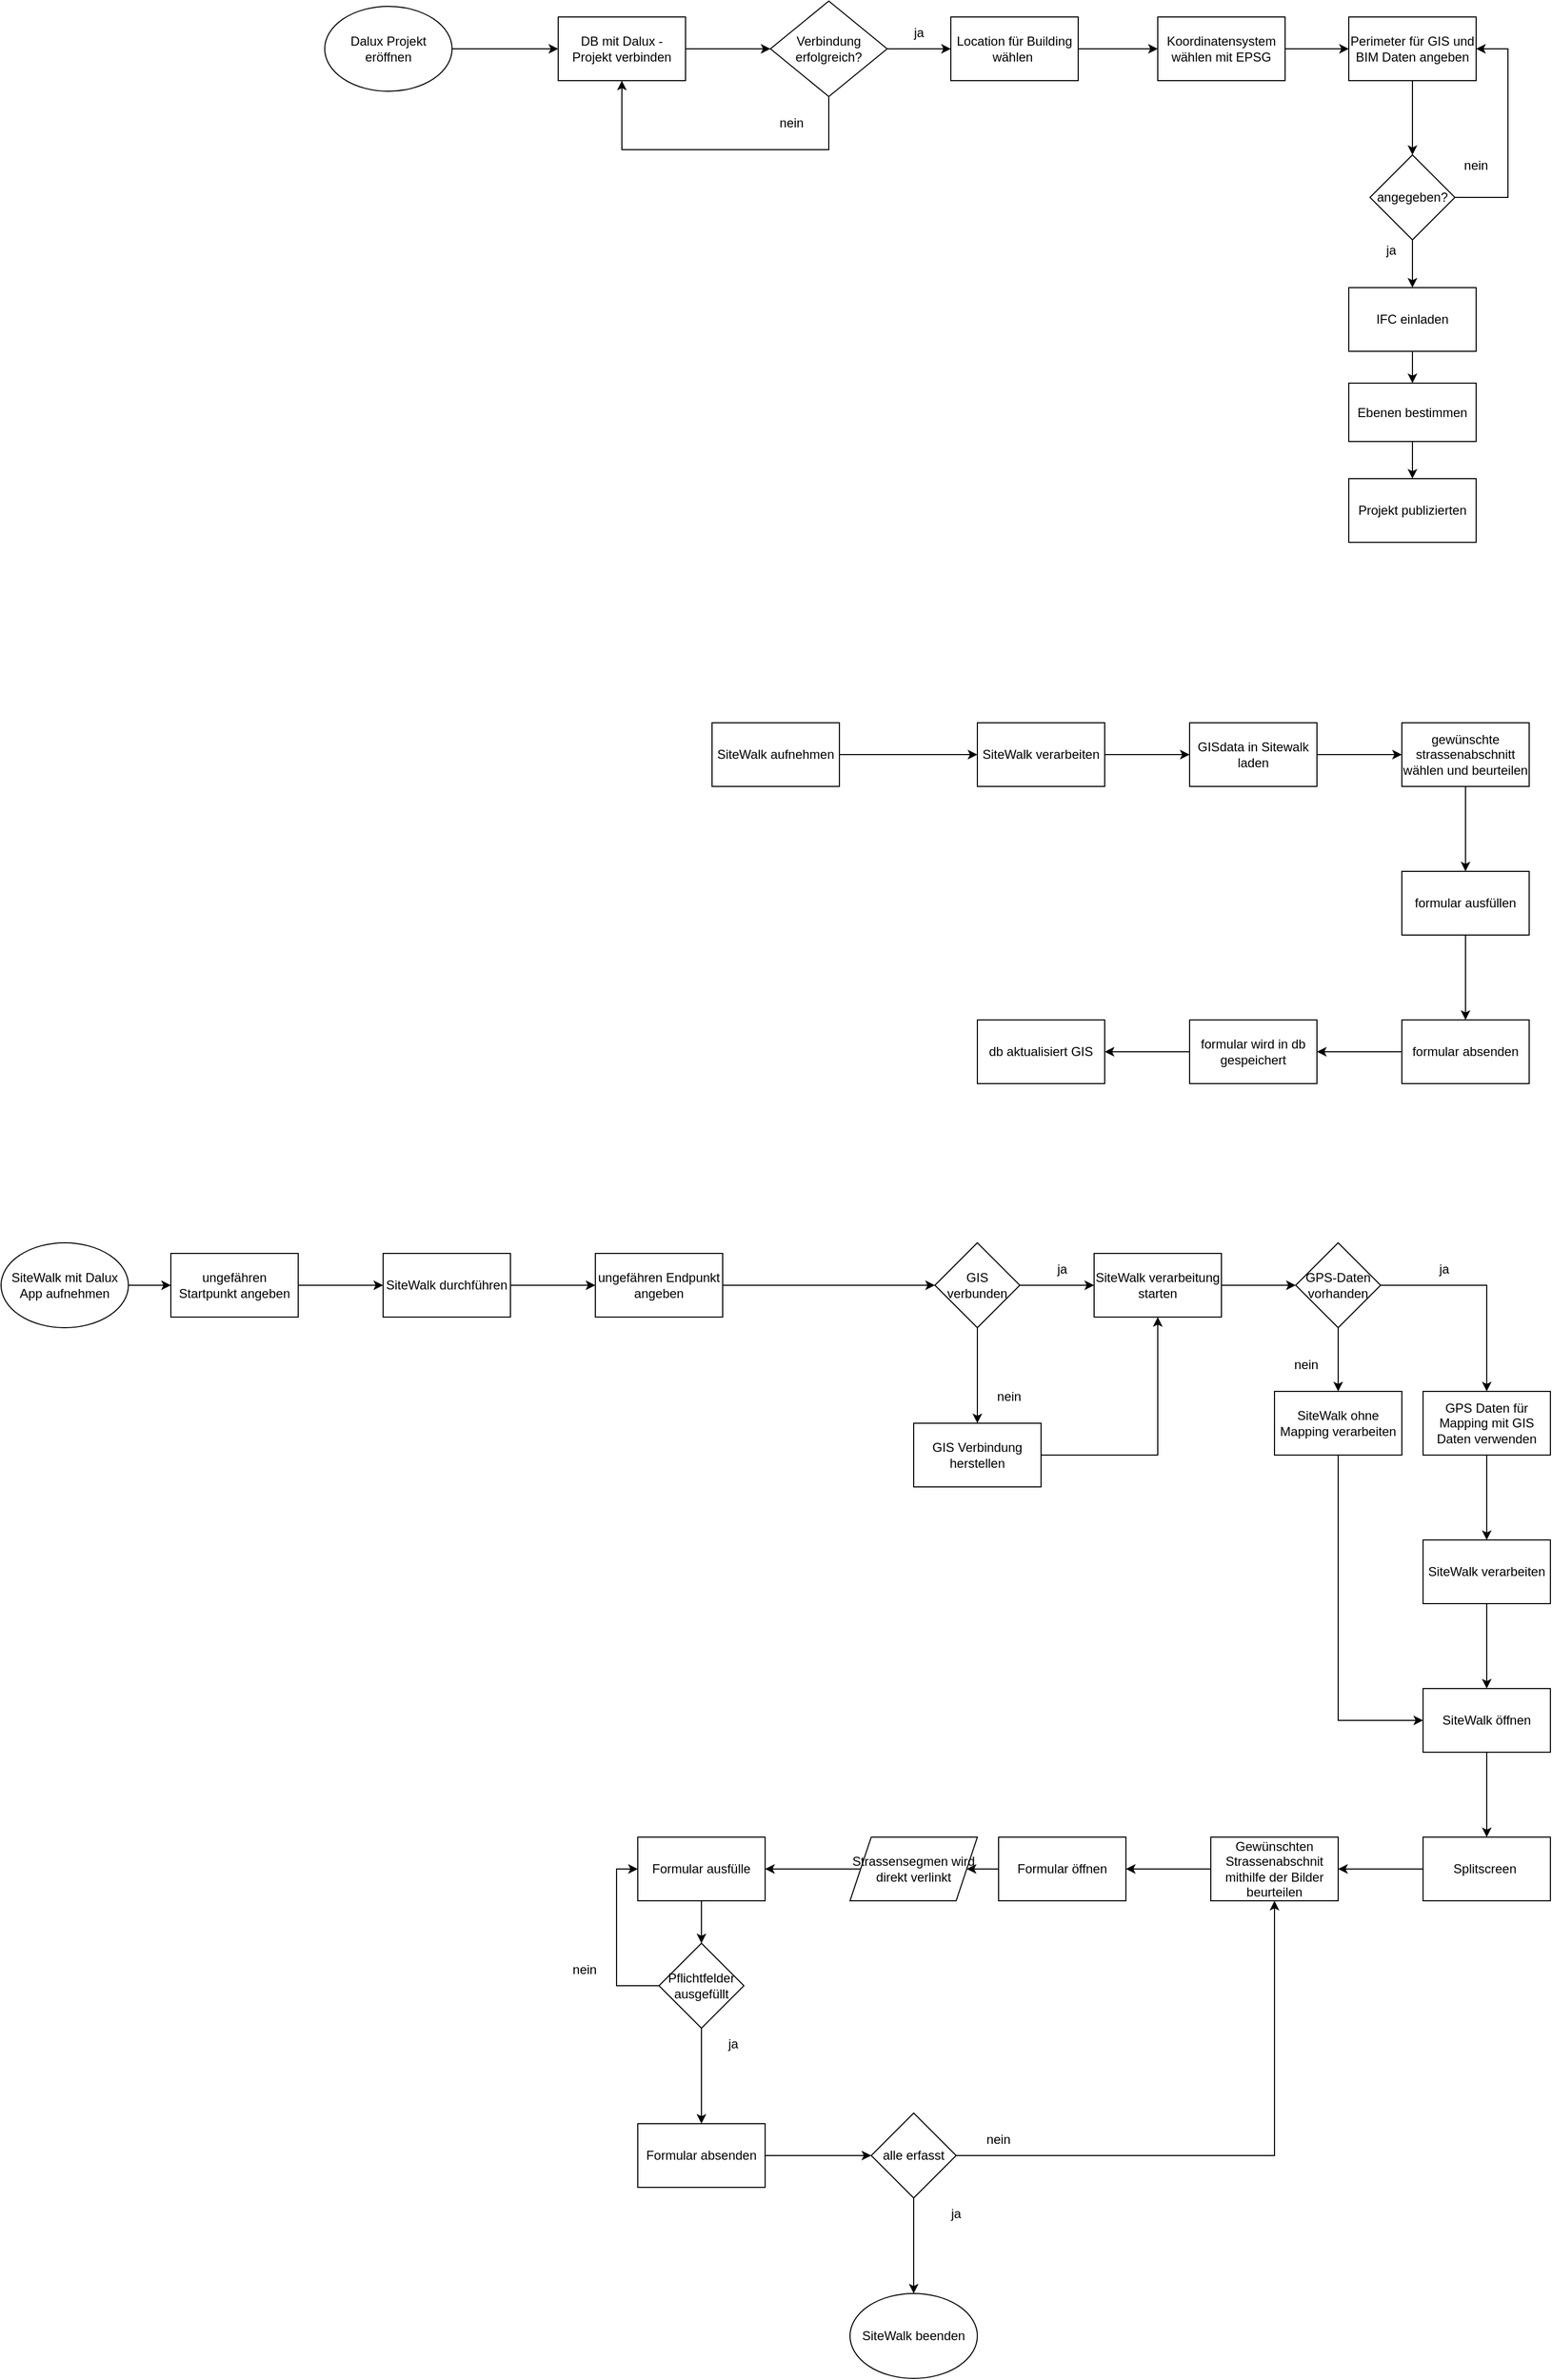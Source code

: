 <mxfile version="26.1.1">
  <diagram name="Seite-1" id="MHqBXCXjRd9fJwDm4RIQ">
    <mxGraphModel dx="3303" dy="1538" grid="1" gridSize="10" guides="1" tooltips="1" connect="1" arrows="1" fold="1" page="1" pageScale="1" pageWidth="827" pageHeight="1169" math="0" shadow="0">
      <root>
        <mxCell id="0" />
        <mxCell id="1" parent="0" />
        <mxCell id="FEtOOQ8i8liFEY_be7Ls-3" value="" style="edgeStyle=orthogonalEdgeStyle;rounded=0;orthogonalLoop=1;jettySize=auto;html=1;" parent="1" source="FEtOOQ8i8liFEY_be7Ls-1" target="FEtOOQ8i8liFEY_be7Ls-2" edge="1">
          <mxGeometry relative="1" as="geometry" />
        </mxCell>
        <mxCell id="FEtOOQ8i8liFEY_be7Ls-1" value="SiteWalk aufnehmen" style="rounded=0;whiteSpace=wrap;html=1;" parent="1" vertex="1">
          <mxGeometry x="10" y="710" width="120" height="60" as="geometry" />
        </mxCell>
        <mxCell id="FEtOOQ8i8liFEY_be7Ls-35" value="" style="edgeStyle=orthogonalEdgeStyle;rounded=0;orthogonalLoop=1;jettySize=auto;html=1;" parent="1" source="FEtOOQ8i8liFEY_be7Ls-2" target="FEtOOQ8i8liFEY_be7Ls-34" edge="1">
          <mxGeometry relative="1" as="geometry" />
        </mxCell>
        <mxCell id="FEtOOQ8i8liFEY_be7Ls-2" value="SiteWalk verarbeiten" style="whiteSpace=wrap;html=1;rounded=0;" parent="1" vertex="1">
          <mxGeometry x="260" y="710" width="120" height="60" as="geometry" />
        </mxCell>
        <mxCell id="FEtOOQ8i8liFEY_be7Ls-8" value="" style="edgeStyle=orthogonalEdgeStyle;rounded=0;orthogonalLoop=1;jettySize=auto;html=1;" parent="1" source="FEtOOQ8i8liFEY_be7Ls-6" edge="1">
          <mxGeometry relative="1" as="geometry">
            <mxPoint x="65" y="75" as="targetPoint" />
          </mxGeometry>
        </mxCell>
        <mxCell id="FEtOOQ8i8liFEY_be7Ls-6" value="DB mit Dalux - Projekt verbinden" style="rounded=0;whiteSpace=wrap;html=1;" parent="1" vertex="1">
          <mxGeometry x="-135" y="45" width="120" height="60" as="geometry" />
        </mxCell>
        <mxCell id="FEtOOQ8i8liFEY_be7Ls-13" value="" style="edgeStyle=orthogonalEdgeStyle;rounded=0;orthogonalLoop=1;jettySize=auto;html=1;" parent="1" source="FEtOOQ8i8liFEY_be7Ls-11" target="FEtOOQ8i8liFEY_be7Ls-12" edge="1">
          <mxGeometry relative="1" as="geometry" />
        </mxCell>
        <mxCell id="FEtOOQ8i8liFEY_be7Ls-19" style="edgeStyle=orthogonalEdgeStyle;rounded=0;orthogonalLoop=1;jettySize=auto;html=1;entryX=0.5;entryY=1;entryDx=0;entryDy=0;exitX=0.5;exitY=1;exitDx=0;exitDy=0;" parent="1" source="FEtOOQ8i8liFEY_be7Ls-11" target="FEtOOQ8i8liFEY_be7Ls-6" edge="1">
          <mxGeometry relative="1" as="geometry">
            <Array as="points">
              <mxPoint x="120" y="170" />
              <mxPoint x="-75" y="170" />
            </Array>
          </mxGeometry>
        </mxCell>
        <mxCell id="FEtOOQ8i8liFEY_be7Ls-11" value="Verbindung erfolgreich?" style="rhombus;whiteSpace=wrap;html=1;" parent="1" vertex="1">
          <mxGeometry x="65" y="30" width="110" height="90" as="geometry" />
        </mxCell>
        <mxCell id="geXtdiIoarMpO1agwRRF-78" style="edgeStyle=orthogonalEdgeStyle;rounded=0;orthogonalLoop=1;jettySize=auto;html=1;entryX=0;entryY=0.5;entryDx=0;entryDy=0;" edge="1" parent="1" source="FEtOOQ8i8liFEY_be7Ls-12" target="FEtOOQ8i8liFEY_be7Ls-30">
          <mxGeometry relative="1" as="geometry" />
        </mxCell>
        <mxCell id="FEtOOQ8i8liFEY_be7Ls-12" value="Location für Building wählen&amp;nbsp;" style="whiteSpace=wrap;html=1;" parent="1" vertex="1">
          <mxGeometry x="235" y="45" width="120" height="60" as="geometry" />
        </mxCell>
        <mxCell id="FEtOOQ8i8liFEY_be7Ls-16" value="ja" style="text;html=1;align=center;verticalAlign=middle;whiteSpace=wrap;rounded=0;" parent="1" vertex="1">
          <mxGeometry x="175" y="45" width="60" height="30" as="geometry" />
        </mxCell>
        <mxCell id="FEtOOQ8i8liFEY_be7Ls-20" value="nein" style="text;html=1;align=center;verticalAlign=middle;whiteSpace=wrap;rounded=0;" parent="1" vertex="1">
          <mxGeometry x="55" y="130" width="60" height="30" as="geometry" />
        </mxCell>
        <mxCell id="FEtOOQ8i8liFEY_be7Ls-24" value="" style="edgeStyle=orthogonalEdgeStyle;rounded=0;orthogonalLoop=1;jettySize=auto;html=1;" parent="1" source="FEtOOQ8i8liFEY_be7Ls-21" target="FEtOOQ8i8liFEY_be7Ls-23" edge="1">
          <mxGeometry relative="1" as="geometry" />
        </mxCell>
        <mxCell id="FEtOOQ8i8liFEY_be7Ls-21" value="Perimeter für GIS und BIM Daten angeben" style="whiteSpace=wrap;html=1;" parent="1" vertex="1">
          <mxGeometry x="610" y="45" width="120" height="60" as="geometry" />
        </mxCell>
        <mxCell id="FEtOOQ8i8liFEY_be7Ls-26" value="" style="edgeStyle=orthogonalEdgeStyle;rounded=0;orthogonalLoop=1;jettySize=auto;html=1;" parent="1" source="FEtOOQ8i8liFEY_be7Ls-23" target="FEtOOQ8i8liFEY_be7Ls-25" edge="1">
          <mxGeometry relative="1" as="geometry" />
        </mxCell>
        <mxCell id="FEtOOQ8i8liFEY_be7Ls-27" style="edgeStyle=orthogonalEdgeStyle;rounded=0;orthogonalLoop=1;jettySize=auto;html=1;entryX=1;entryY=0.5;entryDx=0;entryDy=0;exitX=1;exitY=0.5;exitDx=0;exitDy=0;" parent="1" source="FEtOOQ8i8liFEY_be7Ls-23" target="FEtOOQ8i8liFEY_be7Ls-21" edge="1">
          <mxGeometry relative="1" as="geometry">
            <Array as="points">
              <mxPoint x="760" y="215" />
              <mxPoint x="760" y="75" />
            </Array>
          </mxGeometry>
        </mxCell>
        <mxCell id="FEtOOQ8i8liFEY_be7Ls-23" value="angegeben?" style="rhombus;whiteSpace=wrap;html=1;" parent="1" vertex="1">
          <mxGeometry x="630" y="175" width="80" height="80" as="geometry" />
        </mxCell>
        <mxCell id="FEtOOQ8i8liFEY_be7Ls-29" value="" style="edgeStyle=orthogonalEdgeStyle;rounded=0;orthogonalLoop=1;jettySize=auto;html=1;" parent="1" source="FEtOOQ8i8liFEY_be7Ls-25" target="FEtOOQ8i8liFEY_be7Ls-28" edge="1">
          <mxGeometry relative="1" as="geometry" />
        </mxCell>
        <mxCell id="FEtOOQ8i8liFEY_be7Ls-25" value="IFC einladen" style="whiteSpace=wrap;html=1;" parent="1" vertex="1">
          <mxGeometry x="610" y="300" width="120" height="60" as="geometry" />
        </mxCell>
        <mxCell id="FEtOOQ8i8liFEY_be7Ls-32" value="" style="edgeStyle=orthogonalEdgeStyle;rounded=0;orthogonalLoop=1;jettySize=auto;html=1;" parent="1" source="FEtOOQ8i8liFEY_be7Ls-28" target="FEtOOQ8i8liFEY_be7Ls-33" edge="1">
          <mxGeometry relative="1" as="geometry">
            <mxPoint x="670" y="617.5" as="targetPoint" />
          </mxGeometry>
        </mxCell>
        <mxCell id="FEtOOQ8i8liFEY_be7Ls-28" value="Ebenen bestimmen" style="whiteSpace=wrap;html=1;" parent="1" vertex="1">
          <mxGeometry x="610" y="390" width="120" height="55" as="geometry" />
        </mxCell>
        <mxCell id="geXtdiIoarMpO1agwRRF-79" style="edgeStyle=orthogonalEdgeStyle;rounded=0;orthogonalLoop=1;jettySize=auto;html=1;exitX=1;exitY=0.5;exitDx=0;exitDy=0;entryX=0;entryY=0.5;entryDx=0;entryDy=0;" edge="1" parent="1" source="FEtOOQ8i8liFEY_be7Ls-30" target="FEtOOQ8i8liFEY_be7Ls-21">
          <mxGeometry relative="1" as="geometry" />
        </mxCell>
        <mxCell id="FEtOOQ8i8liFEY_be7Ls-30" value="Koordinatensystem wählen mit EPSG" style="rounded=0;whiteSpace=wrap;html=1;" parent="1" vertex="1">
          <mxGeometry x="430" y="45" width="120" height="60" as="geometry" />
        </mxCell>
        <mxCell id="FEtOOQ8i8liFEY_be7Ls-33" value="Projekt publizierten" style="rounded=0;whiteSpace=wrap;html=1;" parent="1" vertex="1">
          <mxGeometry x="610" y="480" width="120" height="60" as="geometry" />
        </mxCell>
        <mxCell id="FEtOOQ8i8liFEY_be7Ls-37" value="" style="edgeStyle=orthogonalEdgeStyle;rounded=0;orthogonalLoop=1;jettySize=auto;html=1;" parent="1" source="FEtOOQ8i8liFEY_be7Ls-34" target="FEtOOQ8i8liFEY_be7Ls-36" edge="1">
          <mxGeometry relative="1" as="geometry" />
        </mxCell>
        <mxCell id="FEtOOQ8i8liFEY_be7Ls-34" value="GISdata in Sitewalk laden" style="whiteSpace=wrap;html=1;rounded=0;" parent="1" vertex="1">
          <mxGeometry x="460" y="710" width="120" height="60" as="geometry" />
        </mxCell>
        <mxCell id="FEtOOQ8i8liFEY_be7Ls-39" value="" style="edgeStyle=orthogonalEdgeStyle;rounded=0;orthogonalLoop=1;jettySize=auto;html=1;" parent="1" source="FEtOOQ8i8liFEY_be7Ls-36" target="FEtOOQ8i8liFEY_be7Ls-38" edge="1">
          <mxGeometry relative="1" as="geometry" />
        </mxCell>
        <mxCell id="FEtOOQ8i8liFEY_be7Ls-36" value="gewünschte strassenabschnitt wählen und beurteilen" style="whiteSpace=wrap;html=1;rounded=0;" parent="1" vertex="1">
          <mxGeometry x="660" y="710" width="120" height="60" as="geometry" />
        </mxCell>
        <mxCell id="FEtOOQ8i8liFEY_be7Ls-41" value="" style="edgeStyle=orthogonalEdgeStyle;rounded=0;orthogonalLoop=1;jettySize=auto;html=1;" parent="1" source="FEtOOQ8i8liFEY_be7Ls-38" target="FEtOOQ8i8liFEY_be7Ls-40" edge="1">
          <mxGeometry relative="1" as="geometry" />
        </mxCell>
        <mxCell id="FEtOOQ8i8liFEY_be7Ls-38" value="formular ausfüllen" style="whiteSpace=wrap;html=1;rounded=0;" parent="1" vertex="1">
          <mxGeometry x="660" y="850" width="120" height="60" as="geometry" />
        </mxCell>
        <mxCell id="FEtOOQ8i8liFEY_be7Ls-43" value="" style="edgeStyle=orthogonalEdgeStyle;rounded=0;orthogonalLoop=1;jettySize=auto;html=1;" parent="1" source="FEtOOQ8i8liFEY_be7Ls-40" target="FEtOOQ8i8liFEY_be7Ls-42" edge="1">
          <mxGeometry relative="1" as="geometry" />
        </mxCell>
        <mxCell id="FEtOOQ8i8liFEY_be7Ls-40" value="formular absenden" style="whiteSpace=wrap;html=1;rounded=0;" parent="1" vertex="1">
          <mxGeometry x="660" y="990" width="120" height="60" as="geometry" />
        </mxCell>
        <mxCell id="FEtOOQ8i8liFEY_be7Ls-45" value="" style="edgeStyle=orthogonalEdgeStyle;rounded=0;orthogonalLoop=1;jettySize=auto;html=1;" parent="1" source="FEtOOQ8i8liFEY_be7Ls-42" target="FEtOOQ8i8liFEY_be7Ls-44" edge="1">
          <mxGeometry relative="1" as="geometry" />
        </mxCell>
        <mxCell id="FEtOOQ8i8liFEY_be7Ls-42" value="formular wird in db gespeichert" style="whiteSpace=wrap;html=1;rounded=0;" parent="1" vertex="1">
          <mxGeometry x="460" y="990" width="120" height="60" as="geometry" />
        </mxCell>
        <mxCell id="FEtOOQ8i8liFEY_be7Ls-44" value="db aktualisiert GIS" style="whiteSpace=wrap;html=1;rounded=0;" parent="1" vertex="1">
          <mxGeometry x="260" y="990" width="120" height="60" as="geometry" />
        </mxCell>
        <mxCell id="geXtdiIoarMpO1agwRRF-21" value="" style="edgeStyle=orthogonalEdgeStyle;rounded=0;orthogonalLoop=1;jettySize=auto;html=1;" edge="1" parent="1" source="geXtdiIoarMpO1agwRRF-6" target="geXtdiIoarMpO1agwRRF-20">
          <mxGeometry relative="1" as="geometry" />
        </mxCell>
        <mxCell id="geXtdiIoarMpO1agwRRF-6" value="SiteWalk verarbeitung starten" style="whiteSpace=wrap;html=1;rounded=0;" vertex="1" parent="1">
          <mxGeometry x="370" y="1210" width="120" height="60" as="geometry" />
        </mxCell>
        <mxCell id="geXtdiIoarMpO1agwRRF-10" value="" style="edgeStyle=orthogonalEdgeStyle;rounded=0;orthogonalLoop=1;jettySize=auto;html=1;" edge="1" parent="1" source="geXtdiIoarMpO1agwRRF-8" target="geXtdiIoarMpO1agwRRF-6">
          <mxGeometry relative="1" as="geometry" />
        </mxCell>
        <mxCell id="geXtdiIoarMpO1agwRRF-14" value="" style="edgeStyle=orthogonalEdgeStyle;rounded=0;orthogonalLoop=1;jettySize=auto;html=1;" edge="1" parent="1" source="geXtdiIoarMpO1agwRRF-8" target="geXtdiIoarMpO1agwRRF-13">
          <mxGeometry relative="1" as="geometry" />
        </mxCell>
        <mxCell id="geXtdiIoarMpO1agwRRF-8" value="GIS verbunden" style="rhombus;whiteSpace=wrap;html=1;" vertex="1" parent="1">
          <mxGeometry x="220" y="1200" width="80" height="80" as="geometry" />
        </mxCell>
        <mxCell id="geXtdiIoarMpO1agwRRF-26" value="" style="edgeStyle=orthogonalEdgeStyle;rounded=0;orthogonalLoop=1;jettySize=auto;html=1;" edge="1" parent="1" source="geXtdiIoarMpO1agwRRF-12" target="geXtdiIoarMpO1agwRRF-25">
          <mxGeometry relative="1" as="geometry" />
        </mxCell>
        <mxCell id="geXtdiIoarMpO1agwRRF-12" value="SiteWalk mit Dalux App aufnehmen" style="ellipse;whiteSpace=wrap;html=1;" vertex="1" parent="1">
          <mxGeometry x="-660" y="1200" width="120" height="80" as="geometry" />
        </mxCell>
        <mxCell id="geXtdiIoarMpO1agwRRF-15" style="edgeStyle=orthogonalEdgeStyle;rounded=0;orthogonalLoop=1;jettySize=auto;html=1;entryX=0.5;entryY=1;entryDx=0;entryDy=0;" edge="1" parent="1" source="geXtdiIoarMpO1agwRRF-13" target="geXtdiIoarMpO1agwRRF-6">
          <mxGeometry relative="1" as="geometry" />
        </mxCell>
        <mxCell id="geXtdiIoarMpO1agwRRF-13" value="GIS Verbindung herstellen" style="whiteSpace=wrap;html=1;" vertex="1" parent="1">
          <mxGeometry x="200" y="1370" width="120" height="60" as="geometry" />
        </mxCell>
        <mxCell id="geXtdiIoarMpO1agwRRF-16" value="ja" style="text;html=1;align=center;verticalAlign=middle;whiteSpace=wrap;rounded=0;" vertex="1" parent="1">
          <mxGeometry x="310" y="1210" width="60" height="30" as="geometry" />
        </mxCell>
        <mxCell id="geXtdiIoarMpO1agwRRF-17" value="nein" style="text;html=1;align=center;verticalAlign=middle;whiteSpace=wrap;rounded=0;" vertex="1" parent="1">
          <mxGeometry x="260" y="1330" width="60" height="30" as="geometry" />
        </mxCell>
        <mxCell id="geXtdiIoarMpO1agwRRF-40" value="" style="edgeStyle=orthogonalEdgeStyle;rounded=0;orthogonalLoop=1;jettySize=auto;html=1;" edge="1" parent="1" source="geXtdiIoarMpO1agwRRF-18" target="geXtdiIoarMpO1agwRRF-39">
          <mxGeometry relative="1" as="geometry" />
        </mxCell>
        <mxCell id="geXtdiIoarMpO1agwRRF-18" value="GPS Daten für Mapping mit GIS Daten verwenden" style="whiteSpace=wrap;html=1;rounded=0;" vertex="1" parent="1">
          <mxGeometry x="680" y="1340" width="120" height="60" as="geometry" />
        </mxCell>
        <mxCell id="geXtdiIoarMpO1agwRRF-22" style="edgeStyle=orthogonalEdgeStyle;rounded=0;orthogonalLoop=1;jettySize=auto;html=1;exitX=1;exitY=0.5;exitDx=0;exitDy=0;entryX=0.5;entryY=0;entryDx=0;entryDy=0;" edge="1" parent="1" source="geXtdiIoarMpO1agwRRF-20" target="geXtdiIoarMpO1agwRRF-18">
          <mxGeometry relative="1" as="geometry" />
        </mxCell>
        <mxCell id="geXtdiIoarMpO1agwRRF-24" value="" style="edgeStyle=orthogonalEdgeStyle;rounded=0;orthogonalLoop=1;jettySize=auto;html=1;" edge="1" parent="1" source="geXtdiIoarMpO1agwRRF-20" target="geXtdiIoarMpO1agwRRF-23">
          <mxGeometry relative="1" as="geometry" />
        </mxCell>
        <mxCell id="geXtdiIoarMpO1agwRRF-20" value="GPS-Daten vorhanden" style="rhombus;whiteSpace=wrap;html=1;rounded=0;" vertex="1" parent="1">
          <mxGeometry x="560" y="1200" width="80" height="80" as="geometry" />
        </mxCell>
        <mxCell id="geXtdiIoarMpO1agwRRF-46" value="" style="edgeStyle=orthogonalEdgeStyle;rounded=0;orthogonalLoop=1;jettySize=auto;html=1;entryX=0;entryY=0.5;entryDx=0;entryDy=0;exitX=0.5;exitY=1;exitDx=0;exitDy=0;" edge="1" parent="1" source="geXtdiIoarMpO1agwRRF-23" target="geXtdiIoarMpO1agwRRF-41">
          <mxGeometry relative="1" as="geometry">
            <mxPoint x="600" y="1620" as="targetPoint" />
          </mxGeometry>
        </mxCell>
        <mxCell id="geXtdiIoarMpO1agwRRF-23" value="SiteWalk ohne Mapping verarbeiten" style="whiteSpace=wrap;html=1;rounded=0;" vertex="1" parent="1">
          <mxGeometry x="540" y="1340" width="120" height="60" as="geometry" />
        </mxCell>
        <mxCell id="geXtdiIoarMpO1agwRRF-28" value="" style="edgeStyle=orthogonalEdgeStyle;rounded=0;orthogonalLoop=1;jettySize=auto;html=1;entryX=0;entryY=0.5;entryDx=0;entryDy=0;" edge="1" parent="1" source="geXtdiIoarMpO1agwRRF-25" target="geXtdiIoarMpO1agwRRF-31">
          <mxGeometry relative="1" as="geometry">
            <mxPoint x="-330" y="1240" as="targetPoint" />
          </mxGeometry>
        </mxCell>
        <mxCell id="geXtdiIoarMpO1agwRRF-25" value="ungefähren Startpunkt angeben" style="whiteSpace=wrap;html=1;" vertex="1" parent="1">
          <mxGeometry x="-500" y="1210" width="120" height="60" as="geometry" />
        </mxCell>
        <mxCell id="geXtdiIoarMpO1agwRRF-35" value="" style="edgeStyle=orthogonalEdgeStyle;rounded=0;orthogonalLoop=1;jettySize=auto;html=1;" edge="1" parent="1" source="geXtdiIoarMpO1agwRRF-31" target="geXtdiIoarMpO1agwRRF-34">
          <mxGeometry relative="1" as="geometry" />
        </mxCell>
        <mxCell id="geXtdiIoarMpO1agwRRF-31" value="SiteWalk durchführen" style="whiteSpace=wrap;html=1;" vertex="1" parent="1">
          <mxGeometry x="-300" y="1210" width="120" height="60" as="geometry" />
        </mxCell>
        <mxCell id="geXtdiIoarMpO1agwRRF-36" style="edgeStyle=orthogonalEdgeStyle;rounded=0;orthogonalLoop=1;jettySize=auto;html=1;" edge="1" parent="1" source="geXtdiIoarMpO1agwRRF-34" target="geXtdiIoarMpO1agwRRF-8">
          <mxGeometry relative="1" as="geometry" />
        </mxCell>
        <mxCell id="geXtdiIoarMpO1agwRRF-34" value="ungefähren Endpunkt angeben" style="whiteSpace=wrap;html=1;" vertex="1" parent="1">
          <mxGeometry x="-100" y="1210" width="120" height="60" as="geometry" />
        </mxCell>
        <mxCell id="geXtdiIoarMpO1agwRRF-37" value="ja" style="text;html=1;align=center;verticalAlign=middle;whiteSpace=wrap;rounded=0;" vertex="1" parent="1">
          <mxGeometry x="670" y="1210" width="60" height="30" as="geometry" />
        </mxCell>
        <mxCell id="geXtdiIoarMpO1agwRRF-38" value="nein" style="text;html=1;align=center;verticalAlign=middle;whiteSpace=wrap;rounded=0;" vertex="1" parent="1">
          <mxGeometry x="540" y="1300" width="60" height="30" as="geometry" />
        </mxCell>
        <mxCell id="geXtdiIoarMpO1agwRRF-42" value="" style="edgeStyle=orthogonalEdgeStyle;rounded=0;orthogonalLoop=1;jettySize=auto;html=1;" edge="1" parent="1" source="geXtdiIoarMpO1agwRRF-39" target="geXtdiIoarMpO1agwRRF-41">
          <mxGeometry relative="1" as="geometry" />
        </mxCell>
        <mxCell id="geXtdiIoarMpO1agwRRF-39" value="SiteWalk verarbeiten" style="whiteSpace=wrap;html=1;rounded=0;" vertex="1" parent="1">
          <mxGeometry x="680" y="1480" width="120" height="60" as="geometry" />
        </mxCell>
        <mxCell id="geXtdiIoarMpO1agwRRF-44" value="" style="edgeStyle=orthogonalEdgeStyle;rounded=0;orthogonalLoop=1;jettySize=auto;html=1;" edge="1" parent="1" source="geXtdiIoarMpO1agwRRF-41" target="geXtdiIoarMpO1agwRRF-43">
          <mxGeometry relative="1" as="geometry" />
        </mxCell>
        <mxCell id="geXtdiIoarMpO1agwRRF-41" value="SiteWalk öffnen" style="whiteSpace=wrap;html=1;rounded=0;" vertex="1" parent="1">
          <mxGeometry x="680" y="1620" width="120" height="60" as="geometry" />
        </mxCell>
        <mxCell id="geXtdiIoarMpO1agwRRF-51" value="" style="edgeStyle=orthogonalEdgeStyle;rounded=0;orthogonalLoop=1;jettySize=auto;html=1;" edge="1" parent="1" source="geXtdiIoarMpO1agwRRF-43" target="geXtdiIoarMpO1agwRRF-50">
          <mxGeometry relative="1" as="geometry" />
        </mxCell>
        <mxCell id="geXtdiIoarMpO1agwRRF-43" value="Splitscreen&amp;nbsp;" style="whiteSpace=wrap;html=1;rounded=0;" vertex="1" parent="1">
          <mxGeometry x="680" y="1760" width="120" height="60" as="geometry" />
        </mxCell>
        <mxCell id="geXtdiIoarMpO1agwRRF-53" value="" style="edgeStyle=orthogonalEdgeStyle;rounded=0;orthogonalLoop=1;jettySize=auto;html=1;" edge="1" parent="1" source="geXtdiIoarMpO1agwRRF-50" target="geXtdiIoarMpO1agwRRF-52">
          <mxGeometry relative="1" as="geometry" />
        </mxCell>
        <mxCell id="geXtdiIoarMpO1agwRRF-50" value="Gewünschten Strassenabschnit mithilfe der Bilder beurteilen" style="whiteSpace=wrap;html=1;rounded=0;" vertex="1" parent="1">
          <mxGeometry x="480" y="1760" width="120" height="60" as="geometry" />
        </mxCell>
        <mxCell id="geXtdiIoarMpO1agwRRF-55" value="" style="edgeStyle=orthogonalEdgeStyle;rounded=0;orthogonalLoop=1;jettySize=auto;html=1;" edge="1" parent="1" source="geXtdiIoarMpO1agwRRF-52" target="geXtdiIoarMpO1agwRRF-56">
          <mxGeometry relative="1" as="geometry">
            <mxPoint x="200" y="1790" as="targetPoint" />
          </mxGeometry>
        </mxCell>
        <mxCell id="geXtdiIoarMpO1agwRRF-52" value="Formular öffnen" style="whiteSpace=wrap;html=1;rounded=0;" vertex="1" parent="1">
          <mxGeometry x="280" y="1760" width="120" height="60" as="geometry" />
        </mxCell>
        <mxCell id="geXtdiIoarMpO1agwRRF-58" value="" style="edgeStyle=orthogonalEdgeStyle;rounded=0;orthogonalLoop=1;jettySize=auto;html=1;" edge="1" parent="1" source="geXtdiIoarMpO1agwRRF-56" target="geXtdiIoarMpO1agwRRF-57">
          <mxGeometry relative="1" as="geometry" />
        </mxCell>
        <mxCell id="geXtdiIoarMpO1agwRRF-56" value="Strassensegmen wird direkt verlinkt" style="shape=parallelogram;perimeter=parallelogramPerimeter;whiteSpace=wrap;html=1;fixedSize=1;" vertex="1" parent="1">
          <mxGeometry x="140" y="1760" width="120" height="60" as="geometry" />
        </mxCell>
        <mxCell id="geXtdiIoarMpO1agwRRF-60" value="" style="edgeStyle=orthogonalEdgeStyle;rounded=0;orthogonalLoop=1;jettySize=auto;html=1;" edge="1" parent="1" source="geXtdiIoarMpO1agwRRF-57" target="geXtdiIoarMpO1agwRRF-61">
          <mxGeometry relative="1" as="geometry">
            <mxPoint y="1900" as="targetPoint" />
          </mxGeometry>
        </mxCell>
        <mxCell id="geXtdiIoarMpO1agwRRF-57" value="Formular ausfülle" style="whiteSpace=wrap;html=1;" vertex="1" parent="1">
          <mxGeometry x="-60" y="1760" width="120" height="60" as="geometry" />
        </mxCell>
        <mxCell id="geXtdiIoarMpO1agwRRF-62" style="edgeStyle=orthogonalEdgeStyle;rounded=0;orthogonalLoop=1;jettySize=auto;html=1;entryX=0;entryY=0.5;entryDx=0;entryDy=0;exitX=0;exitY=0.5;exitDx=0;exitDy=0;" edge="1" parent="1" source="geXtdiIoarMpO1agwRRF-61" target="geXtdiIoarMpO1agwRRF-57">
          <mxGeometry relative="1" as="geometry" />
        </mxCell>
        <mxCell id="geXtdiIoarMpO1agwRRF-64" value="" style="edgeStyle=orthogonalEdgeStyle;rounded=0;orthogonalLoop=1;jettySize=auto;html=1;" edge="1" parent="1" source="geXtdiIoarMpO1agwRRF-61" target="geXtdiIoarMpO1agwRRF-63">
          <mxGeometry relative="1" as="geometry" />
        </mxCell>
        <mxCell id="geXtdiIoarMpO1agwRRF-61" value="Pflichtfelder ausgefüllt" style="rhombus;whiteSpace=wrap;html=1;" vertex="1" parent="1">
          <mxGeometry x="-40" y="1860" width="80" height="80" as="geometry" />
        </mxCell>
        <mxCell id="geXtdiIoarMpO1agwRRF-66" value="" style="edgeStyle=orthogonalEdgeStyle;rounded=0;orthogonalLoop=1;jettySize=auto;html=1;" edge="1" parent="1" source="geXtdiIoarMpO1agwRRF-63">
          <mxGeometry relative="1" as="geometry">
            <mxPoint x="160" y="2060" as="targetPoint" />
          </mxGeometry>
        </mxCell>
        <mxCell id="geXtdiIoarMpO1agwRRF-63" value="Formular absenden" style="whiteSpace=wrap;html=1;" vertex="1" parent="1">
          <mxGeometry x="-60" y="2030" width="120" height="60" as="geometry" />
        </mxCell>
        <mxCell id="geXtdiIoarMpO1agwRRF-68" style="edgeStyle=orthogonalEdgeStyle;rounded=0;orthogonalLoop=1;jettySize=auto;html=1;entryX=0.5;entryY=1;entryDx=0;entryDy=0;" edge="1" parent="1" source="geXtdiIoarMpO1agwRRF-67" target="geXtdiIoarMpO1agwRRF-50">
          <mxGeometry relative="1" as="geometry" />
        </mxCell>
        <mxCell id="geXtdiIoarMpO1agwRRF-70" value="" style="edgeStyle=orthogonalEdgeStyle;rounded=0;orthogonalLoop=1;jettySize=auto;html=1;" edge="1" parent="1" source="geXtdiIoarMpO1agwRRF-67">
          <mxGeometry relative="1" as="geometry">
            <mxPoint x="200" y="2190" as="targetPoint" />
          </mxGeometry>
        </mxCell>
        <mxCell id="geXtdiIoarMpO1agwRRF-67" value="alle erfasst" style="rhombus;whiteSpace=wrap;html=1;" vertex="1" parent="1">
          <mxGeometry x="160" y="2020" width="80" height="80" as="geometry" />
        </mxCell>
        <mxCell id="geXtdiIoarMpO1agwRRF-72" value="ja" style="text;html=1;align=center;verticalAlign=middle;whiteSpace=wrap;rounded=0;" vertex="1" parent="1">
          <mxGeometry x="210" y="2100" width="60" height="30" as="geometry" />
        </mxCell>
        <mxCell id="geXtdiIoarMpO1agwRRF-73" value="nein" style="text;html=1;align=center;verticalAlign=middle;whiteSpace=wrap;rounded=0;" vertex="1" parent="1">
          <mxGeometry x="250" y="2030" width="60" height="30" as="geometry" />
        </mxCell>
        <mxCell id="geXtdiIoarMpO1agwRRF-74" value="nein" style="text;html=1;align=center;verticalAlign=middle;whiteSpace=wrap;rounded=0;" vertex="1" parent="1">
          <mxGeometry x="-140" y="1870" width="60" height="30" as="geometry" />
        </mxCell>
        <mxCell id="geXtdiIoarMpO1agwRRF-75" value="ja" style="text;html=1;align=center;verticalAlign=middle;whiteSpace=wrap;rounded=0;" vertex="1" parent="1">
          <mxGeometry y="1940" width="60" height="30" as="geometry" />
        </mxCell>
        <mxCell id="geXtdiIoarMpO1agwRRF-77" style="edgeStyle=orthogonalEdgeStyle;rounded=0;orthogonalLoop=1;jettySize=auto;html=1;entryX=0;entryY=0.5;entryDx=0;entryDy=0;" edge="1" parent="1" source="geXtdiIoarMpO1agwRRF-76" target="FEtOOQ8i8liFEY_be7Ls-6">
          <mxGeometry relative="1" as="geometry" />
        </mxCell>
        <mxCell id="geXtdiIoarMpO1agwRRF-76" value="Dalux Projekt eröffnen" style="ellipse;whiteSpace=wrap;html=1;" vertex="1" parent="1">
          <mxGeometry x="-355" y="35" width="120" height="80" as="geometry" />
        </mxCell>
        <mxCell id="geXtdiIoarMpO1agwRRF-80" value="ja" style="text;html=1;align=center;verticalAlign=middle;whiteSpace=wrap;rounded=0;" vertex="1" parent="1">
          <mxGeometry x="620" y="250" width="60" height="30" as="geometry" />
        </mxCell>
        <mxCell id="geXtdiIoarMpO1agwRRF-81" value="nein" style="text;html=1;align=center;verticalAlign=middle;whiteSpace=wrap;rounded=0;" vertex="1" parent="1">
          <mxGeometry x="700" y="170" width="60" height="30" as="geometry" />
        </mxCell>
        <mxCell id="geXtdiIoarMpO1agwRRF-82" value="SiteWalk beenden" style="ellipse;whiteSpace=wrap;html=1;" vertex="1" parent="1">
          <mxGeometry x="140" y="2190" width="120" height="80" as="geometry" />
        </mxCell>
      </root>
    </mxGraphModel>
  </diagram>
</mxfile>
